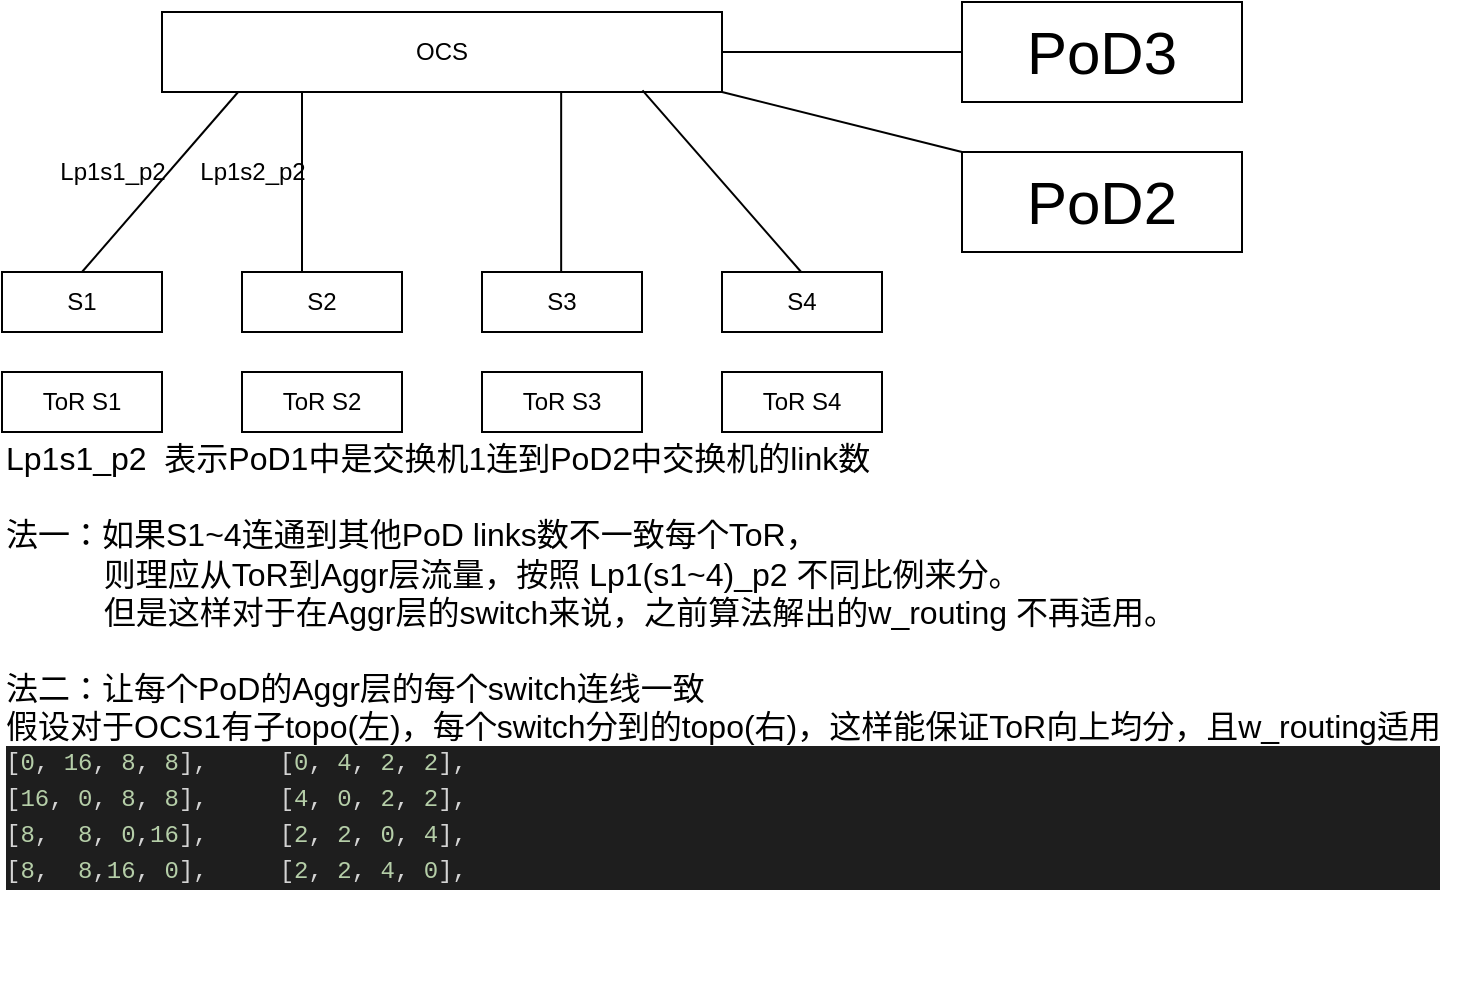 <mxfile version="13.3.1" type="device"><diagram id="qoTxpiFBmGnbDnOD2bFY" name="Page-1"><mxGraphModel dx="788" dy="520" grid="1" gridSize="10" guides="1" tooltips="1" connect="1" arrows="1" fold="1" page="1" pageScale="1" pageWidth="827" pageHeight="1169" math="1" shadow="0"><root><mxCell id="0"/><mxCell id="1" parent="0"/><mxCell id="7VOLcBf2sEKtpQzVCQmG-1" value="S1" style="rounded=0;whiteSpace=wrap;html=1;" vertex="1" parent="1"><mxGeometry x="40" y="170" width="80" height="30" as="geometry"/></mxCell><mxCell id="7VOLcBf2sEKtpQzVCQmG-2" value="S2" style="rounded=0;whiteSpace=wrap;html=1;" vertex="1" parent="1"><mxGeometry x="160" y="170" width="80" height="30" as="geometry"/></mxCell><mxCell id="7VOLcBf2sEKtpQzVCQmG-3" value="S3" style="rounded=0;whiteSpace=wrap;html=1;" vertex="1" parent="1"><mxGeometry x="280" y="170" width="80" height="30" as="geometry"/></mxCell><mxCell id="7VOLcBf2sEKtpQzVCQmG-6" value="S4" style="rounded=0;whiteSpace=wrap;html=1;" vertex="1" parent="1"><mxGeometry x="400" y="170" width="80" height="30" as="geometry"/></mxCell><mxCell id="7VOLcBf2sEKtpQzVCQmG-7" value="OCS" style="rounded=0;whiteSpace=wrap;html=1;" vertex="1" parent="1"><mxGeometry x="120" y="40" width="280" height="40" as="geometry"/></mxCell><mxCell id="7VOLcBf2sEKtpQzVCQmG-8" value="" style="endArrow=none;html=1;entryX=0.136;entryY=1;entryDx=0;entryDy=0;entryPerimeter=0;exitX=0.5;exitY=0;exitDx=0;exitDy=0;" edge="1" parent="1" source="7VOLcBf2sEKtpQzVCQmG-1" target="7VOLcBf2sEKtpQzVCQmG-7"><mxGeometry width="50" height="50" relative="1" as="geometry"><mxPoint x="360" y="200" as="sourcePoint"/><mxPoint x="410" y="150" as="targetPoint"/></mxGeometry></mxCell><mxCell id="7VOLcBf2sEKtpQzVCQmG-9" value="&lt;font style=&quot;font-size: 30px&quot;&gt;PoD2&lt;/font&gt;" style="rounded=0;whiteSpace=wrap;html=1;" vertex="1" parent="1"><mxGeometry x="520" y="110" width="140" height="50" as="geometry"/></mxCell><mxCell id="7VOLcBf2sEKtpQzVCQmG-10" value="" style="endArrow=none;html=1;entryX=0;entryY=0;entryDx=0;entryDy=0;exitX=1;exitY=1;exitDx=0;exitDy=0;" edge="1" parent="1" source="7VOLcBf2sEKtpQzVCQmG-7" target="7VOLcBf2sEKtpQzVCQmG-9"><mxGeometry width="50" height="50" relative="1" as="geometry"><mxPoint x="360" y="200" as="sourcePoint"/><mxPoint x="410" y="150" as="targetPoint"/></mxGeometry></mxCell><mxCell id="7VOLcBf2sEKtpQzVCQmG-11" value="Lp1s1_p2" style="text;html=1;align=center;verticalAlign=middle;resizable=0;points=[];autosize=1;" vertex="1" parent="1"><mxGeometry x="60" y="110" width="70" height="20" as="geometry"/></mxCell><mxCell id="7VOLcBf2sEKtpQzVCQmG-12" value="" style="endArrow=none;html=1;entryX=0.25;entryY=1;entryDx=0;entryDy=0;exitX=0.5;exitY=0;exitDx=0;exitDy=0;" edge="1" parent="1" target="7VOLcBf2sEKtpQzVCQmG-7"><mxGeometry width="50" height="50" relative="1" as="geometry"><mxPoint x="190" y="170" as="sourcePoint"/><mxPoint x="268.08" y="80" as="targetPoint"/></mxGeometry></mxCell><mxCell id="7VOLcBf2sEKtpQzVCQmG-13" value="Lp1s2_p2" style="text;html=1;align=center;verticalAlign=middle;resizable=0;points=[];autosize=1;" vertex="1" parent="1"><mxGeometry x="130" y="110" width="70" height="20" as="geometry"/></mxCell><mxCell id="7VOLcBf2sEKtpQzVCQmG-14" value="&lt;span style=&quot;color: rgba(0 , 0 , 0 , 0) ; font-family: monospace ; font-size: 0px&quot;&gt;%3CmxGraphModel%3E%3Croot%3E%3CmxCell%20id%3D%220%22%2F%3E%3CmxCell%20id%3D%221%22%20parent%3D%220%22%2F%3E%3CmxCell%20id%3D%222%22%20value%3D%22Ls1_p2%22%20style%3D%22text%3Bhtml%3D1%3Balign%3Dcenter%3BverticalAlign%3Dmiddle%3Bresizable%3D0%3Bpoints%3D%5B%5D%3Bautosize%3D1%3B%22%20vertex%3D%221%22%20parent%3D%221%22%3E%3CmxGeometry%20x%3D%2270%22%20y%3D%22110%22%20width%3D%2250%22%20height%3D%2220%22%20as%3D%22geometry%22%2F%3E%3C%2FmxCell%3E%3C%2Froot%3E%3C%2FmxGraphModel%3E&lt;/span&gt;" style="text;html=1;align=center;verticalAlign=middle;resizable=0;points=[];autosize=1;" vertex="1" parent="1"><mxGeometry x="79" y="225" width="20" height="20" as="geometry"/></mxCell><mxCell id="7VOLcBf2sEKtpQzVCQmG-15" value="&lt;font style=&quot;font-size: 16px&quot;&gt;Lp1s1_p2&amp;nbsp; 表示PoD1中是交换机1连到PoD2中交换机的link数&lt;br&gt;&lt;br&gt;法一：如果S1~4连通到其他PoD links数不一致每个ToR，&lt;br&gt;&amp;nbsp; &amp;nbsp; &amp;nbsp; &amp;nbsp; &amp;nbsp; &amp;nbsp;则理应从ToR到Aggr层流量，按照&amp;nbsp;&lt;span style=&quot;text-align: center&quot;&gt;Lp1(s1~4)_p2 不同比例来分。 &lt;br&gt;&amp;nbsp; &amp;nbsp; &amp;nbsp; &amp;nbsp; &amp;nbsp; &amp;nbsp;但是这样对于在Aggr层的switch来说，之前算法解出的w_routing 不再适用。&lt;br&gt;&lt;/span&gt;&lt;br&gt;法二：让每个PoD的Aggr层的每个switch连线一致&lt;br&gt;假设对于OCS1有子topo(左)，每个switch分到的topo(右)，这样能保证ToR向上均分，且w_routing适用&lt;br&gt;&lt;div style=&quot;background-color: rgb(30 , 30 , 30) ; font-family: &amp;#34;menlo&amp;#34; , &amp;#34;monaco&amp;#34; , &amp;#34;courier new&amp;#34; , monospace ; font-size: 12px ; line-height: 18px&quot;&gt;&lt;div&gt;&lt;font color=&quot;#d4d4d4&quot;&gt;        [&lt;/font&gt;&lt;span style=&quot;color: rgb(181 , 206 , 168)&quot;&gt;0&lt;/span&gt;&lt;font color=&quot;#d4d4d4&quot;&gt;,&amp;nbsp;&lt;/font&gt;&lt;font color=&quot;#b5cea8&quot;&gt;16&lt;/font&gt;&lt;font color=&quot;#d4d4d4&quot;&gt;, &lt;/font&gt;&lt;font color=&quot;#b5cea8&quot;&gt;8&lt;/font&gt;&lt;font color=&quot;#d4d4d4&quot;&gt;, &lt;/font&gt;&lt;font color=&quot;#b5cea8&quot;&gt;8&lt;/font&gt;&lt;font color=&quot;#d4d4d4&quot;&gt;],&amp;nbsp; &amp;nbsp; &amp;nbsp;[&lt;/font&gt;&lt;span style=&quot;color: rgb(181 , 206 , 168)&quot;&gt;0&lt;/span&gt;&lt;font color=&quot;#d4d4d4&quot;&gt;,&amp;nbsp;&lt;/font&gt;&lt;span style=&quot;color: rgb(181 , 206 , 168)&quot;&gt;4&lt;/span&gt;&lt;font color=&quot;#d4d4d4&quot;&gt;,&amp;nbsp;&lt;/font&gt;&lt;span style=&quot;color: rgb(181 , 206 , 168)&quot;&gt;2&lt;/span&gt;&lt;font color=&quot;#d4d4d4&quot;&gt;,&amp;nbsp;&lt;/font&gt;&lt;span style=&quot;color: rgb(181 , 206 , 168)&quot;&gt;2&lt;/span&gt;&lt;font color=&quot;#d4d4d4&quot;&gt;],&lt;/font&gt;&lt;/div&gt;&lt;div&gt;&lt;span style=&quot;color: rgb(212 , 212 , 212)&quot;&gt;        [&lt;/span&gt;&lt;font color=&quot;#b5cea8&quot;&gt;16&lt;/font&gt;&lt;font color=&quot;#d4d4d4&quot;&gt;, &lt;/font&gt;&lt;span style=&quot;color: rgb(181 , 206 , 168)&quot;&gt;0&lt;/span&gt;&lt;font color=&quot;#d4d4d4&quot;&gt;, &lt;/font&gt;&lt;font color=&quot;#b5cea8&quot;&gt;8&lt;/font&gt;&lt;font color=&quot;#d4d4d4&quot;&gt;, &lt;/font&gt;&lt;font color=&quot;#b5cea8&quot;&gt;8&lt;/font&gt;&lt;font color=&quot;#d4d4d4&quot;&gt;],&amp;nbsp; &amp;nbsp; &amp;nbsp;[&lt;/font&gt;&lt;font color=&quot;#b5cea8&quot;&gt;4&lt;/font&gt;&lt;font color=&quot;#d4d4d4&quot;&gt;, &lt;/font&gt;&lt;font color=&quot;#b5cea8&quot;&gt;0&lt;/font&gt;&lt;font color=&quot;#d4d4d4&quot;&gt;,&amp;nbsp;&lt;/font&gt;&lt;span style=&quot;color: rgb(181 , 206 , 168)&quot;&gt;2&lt;/span&gt;&lt;font color=&quot;#d4d4d4&quot;&gt;,&amp;nbsp;&lt;/font&gt;&lt;span style=&quot;color: rgb(181 , 206 , 168)&quot;&gt;2&lt;/span&gt;&lt;font color=&quot;#d4d4d4&quot;&gt;],&lt;/font&gt;&lt;/div&gt;&lt;div&gt;&lt;span style=&quot;color: rgb(212 , 212 , 212)&quot;&gt;        [&lt;/span&gt;&lt;font color=&quot;#b5cea8&quot;&gt;8&lt;/font&gt;&lt;font color=&quot;#d4d4d4&quot;&gt;,&amp;nbsp;&amp;nbsp;&lt;/font&gt;&lt;font color=&quot;#b5cea8&quot;&gt;8&lt;/font&gt;&lt;font color=&quot;#d4d4d4&quot;&gt;, &lt;/font&gt;&lt;span style=&quot;color: rgb(181 , 206 , 168)&quot;&gt;0&lt;/span&gt;&lt;font color=&quot;#d4d4d4&quot;&gt;,&lt;/font&gt;&lt;font color=&quot;#b5cea8&quot;&gt;16&lt;/font&gt;&lt;font color=&quot;#d4d4d4&quot;&gt;],&amp;nbsp; &amp;nbsp; &amp;nbsp;[&lt;/font&gt;&lt;font color=&quot;#b5cea8&quot;&gt;2&lt;/font&gt;&lt;font color=&quot;#d4d4d4&quot;&gt;, &lt;/font&gt;&lt;font color=&quot;#b5cea8&quot;&gt;2&lt;/font&gt;&lt;font color=&quot;#d4d4d4&quot;&gt;, &lt;/font&gt;&lt;font color=&quot;#b5cea8&quot;&gt;0&lt;/font&gt;&lt;font color=&quot;#d4d4d4&quot;&gt;, &lt;/font&gt;&lt;font color=&quot;#b5cea8&quot;&gt;4&lt;/font&gt;&lt;font color=&quot;#d4d4d4&quot;&gt;],&lt;/font&gt;&lt;/div&gt;&lt;div&gt;&lt;span style=&quot;color: rgb(212 , 212 , 212)&quot;&gt;        [&lt;/span&gt;&lt;font color=&quot;#b5cea8&quot;&gt;8&lt;/font&gt;&lt;font color=&quot;#d4d4d4&quot;&gt;,&amp;nbsp;&amp;nbsp;&lt;/font&gt;&lt;font color=&quot;#b5cea8&quot;&gt;8&lt;/font&gt;&lt;font color=&quot;#d4d4d4&quot;&gt;,&lt;/font&gt;&lt;font color=&quot;#b5cea8&quot;&gt;16&lt;/font&gt;&lt;font color=&quot;#d4d4d4&quot;&gt;, &lt;/font&gt;&lt;span style=&quot;color: rgb(181 , 206 , 168)&quot;&gt;0&lt;/span&gt;&lt;font color=&quot;#d4d4d4&quot;&gt;],&amp;nbsp; &amp;nbsp; &amp;nbsp;[&lt;/font&gt;&lt;font color=&quot;#b5cea8&quot;&gt;2&lt;/font&gt;&lt;font color=&quot;#d4d4d4&quot;&gt;, &lt;/font&gt;&lt;font color=&quot;#b5cea8&quot;&gt;2&lt;/font&gt;&lt;font color=&quot;#d4d4d4&quot;&gt;, &lt;/font&gt;&lt;font color=&quot;#b5cea8&quot;&gt;4&lt;/font&gt;&lt;font color=&quot;#d4d4d4&quot;&gt;, &lt;/font&gt;&lt;font color=&quot;#b5cea8&quot;&gt;0&lt;/font&gt;&lt;font color=&quot;#d4d4d4&quot;&gt;],&lt;/font&gt;&lt;/div&gt;&lt;/div&gt;&lt;br&gt;&lt;br&gt;&lt;br&gt;&lt;/font&gt;" style="text;html=1;align=left;verticalAlign=middle;resizable=0;points=[];autosize=1;" vertex="1" parent="1"><mxGeometry x="40" y="275" width="730" height="240" as="geometry"/></mxCell><mxCell id="7VOLcBf2sEKtpQzVCQmG-16" value="" style="endArrow=none;html=1;entryX=0.25;entryY=1;entryDx=0;entryDy=0;exitX=0.5;exitY=0;exitDx=0;exitDy=0;" edge="1" parent="1"><mxGeometry width="50" height="50" relative="1" as="geometry"><mxPoint x="319.58" y="170" as="sourcePoint"/><mxPoint x="319.58" y="80" as="targetPoint"/></mxGeometry></mxCell><mxCell id="7VOLcBf2sEKtpQzVCQmG-17" value="" style="endArrow=none;html=1;entryX=0.858;entryY=0.979;entryDx=0;entryDy=0;exitX=0.5;exitY=0;exitDx=0;exitDy=0;entryPerimeter=0;" edge="1" parent="1" target="7VOLcBf2sEKtpQzVCQmG-7"><mxGeometry width="50" height="50" relative="1" as="geometry"><mxPoint x="439.58" y="170" as="sourcePoint"/><mxPoint x="439.58" y="80" as="targetPoint"/></mxGeometry></mxCell><mxCell id="7VOLcBf2sEKtpQzVCQmG-18" value="ToR S1" style="rounded=0;whiteSpace=wrap;html=1;" vertex="1" parent="1"><mxGeometry x="40" y="220" width="80" height="30" as="geometry"/></mxCell><mxCell id="7VOLcBf2sEKtpQzVCQmG-19" value="ToR S2" style="rounded=0;whiteSpace=wrap;html=1;" vertex="1" parent="1"><mxGeometry x="160" y="220" width="80" height="30" as="geometry"/></mxCell><mxCell id="7VOLcBf2sEKtpQzVCQmG-20" value="ToR S3" style="rounded=0;whiteSpace=wrap;html=1;" vertex="1" parent="1"><mxGeometry x="280" y="220" width="80" height="30" as="geometry"/></mxCell><mxCell id="7VOLcBf2sEKtpQzVCQmG-21" value="ToR S4" style="rounded=0;whiteSpace=wrap;html=1;" vertex="1" parent="1"><mxGeometry x="400" y="220" width="80" height="30" as="geometry"/></mxCell><mxCell id="7VOLcBf2sEKtpQzVCQmG-22" value="&lt;font style=&quot;font-size: 30px&quot;&gt;PoD3&lt;/font&gt;" style="rounded=0;whiteSpace=wrap;html=1;" vertex="1" parent="1"><mxGeometry x="520" y="35" width="140" height="50" as="geometry"/></mxCell><mxCell id="7VOLcBf2sEKtpQzVCQmG-23" value="" style="endArrow=none;html=1;entryX=0;entryY=0.5;entryDx=0;entryDy=0;exitX=1;exitY=0.5;exitDx=0;exitDy=0;" edge="1" parent="1" source="7VOLcBf2sEKtpQzVCQmG-7" target="7VOLcBf2sEKtpQzVCQmG-22"><mxGeometry width="50" height="50" relative="1" as="geometry"><mxPoint x="410.0" y="90" as="sourcePoint"/><mxPoint x="530" y="120" as="targetPoint"/></mxGeometry></mxCell></root></mxGraphModel></diagram></mxfile>